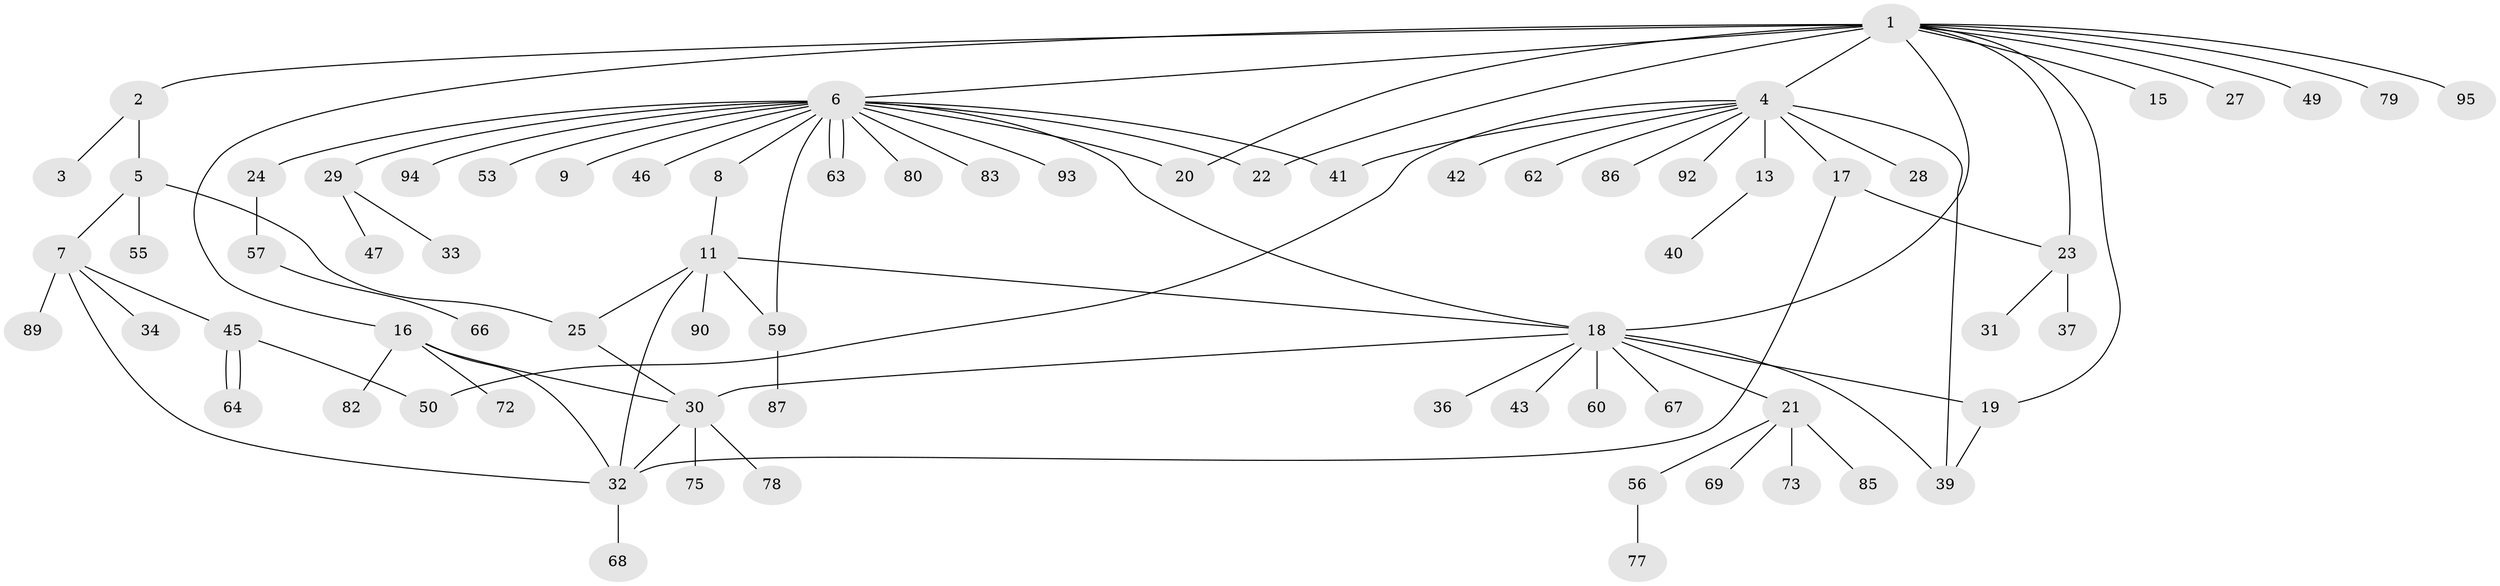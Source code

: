 // original degree distribution, {12: 0.010526315789473684, 3: 0.14736842105263157, 2: 0.2, 9: 0.010526315789473684, 19: 0.010526315789473684, 5: 0.042105263157894736, 1: 0.49473684210526314, 6: 0.042105263157894736, 11: 0.010526315789473684, 4: 0.031578947368421054}
// Generated by graph-tools (version 1.1) at 2025/11/02/27/25 16:11:16]
// undirected, 73 vertices, 92 edges
graph export_dot {
graph [start="1"]
  node [color=gray90,style=filled];
  1 [super="+12"];
  2;
  3 [super="+84"];
  4 [super="+58"];
  5 [super="+10"];
  6 [super="+14"];
  7 [super="+54"];
  8;
  9;
  11 [super="+70"];
  13;
  15;
  16 [super="+91"];
  17 [super="+65"];
  18 [super="+81"];
  19;
  20;
  21 [super="+44"];
  22;
  23 [super="+26"];
  24;
  25;
  27;
  28;
  29 [super="+74"];
  30 [super="+38"];
  31 [super="+35"];
  32 [super="+51"];
  33;
  34;
  36 [super="+61"];
  37;
  39;
  40;
  41;
  42;
  43;
  45 [super="+48"];
  46;
  47;
  49 [super="+71"];
  50 [super="+52"];
  53;
  55;
  56 [super="+76"];
  57;
  59 [super="+88"];
  60;
  62;
  63;
  64;
  66;
  67;
  68;
  69;
  72;
  73;
  75;
  77;
  78;
  79;
  80;
  82;
  83;
  85;
  86;
  87;
  89;
  90;
  92;
  93;
  94;
  95;
  1 -- 2;
  1 -- 4 [weight=3];
  1 -- 6;
  1 -- 15;
  1 -- 16;
  1 -- 18;
  1 -- 22;
  1 -- 23;
  1 -- 79;
  1 -- 95;
  1 -- 49;
  1 -- 19;
  1 -- 20;
  1 -- 27;
  2 -- 3;
  2 -- 5;
  4 -- 13;
  4 -- 17;
  4 -- 28;
  4 -- 41;
  4 -- 42;
  4 -- 50;
  4 -- 86;
  4 -- 39;
  4 -- 62;
  4 -- 92;
  5 -- 7;
  5 -- 25;
  5 -- 55;
  6 -- 8;
  6 -- 9;
  6 -- 18;
  6 -- 20;
  6 -- 22;
  6 -- 24;
  6 -- 29;
  6 -- 41;
  6 -- 46;
  6 -- 53;
  6 -- 59;
  6 -- 63;
  6 -- 63;
  6 -- 80 [weight=2];
  6 -- 83;
  6 -- 93;
  6 -- 94;
  7 -- 32;
  7 -- 34;
  7 -- 45;
  7 -- 89;
  8 -- 11;
  11 -- 32;
  11 -- 18;
  11 -- 25;
  11 -- 90;
  11 -- 59;
  13 -- 40;
  16 -- 72;
  16 -- 82;
  16 -- 32;
  16 -- 30;
  17 -- 23;
  17 -- 32;
  18 -- 21;
  18 -- 30;
  18 -- 36;
  18 -- 39;
  18 -- 43;
  18 -- 60;
  18 -- 67;
  18 -- 19;
  19 -- 39;
  21 -- 56;
  21 -- 85;
  21 -- 73;
  21 -- 69;
  23 -- 31;
  23 -- 37;
  24 -- 57;
  25 -- 30;
  29 -- 33;
  29 -- 47;
  30 -- 32;
  30 -- 78;
  30 -- 75;
  32 -- 68;
  45 -- 50;
  45 -- 64;
  45 -- 64;
  56 -- 77;
  57 -- 66;
  59 -- 87;
}

